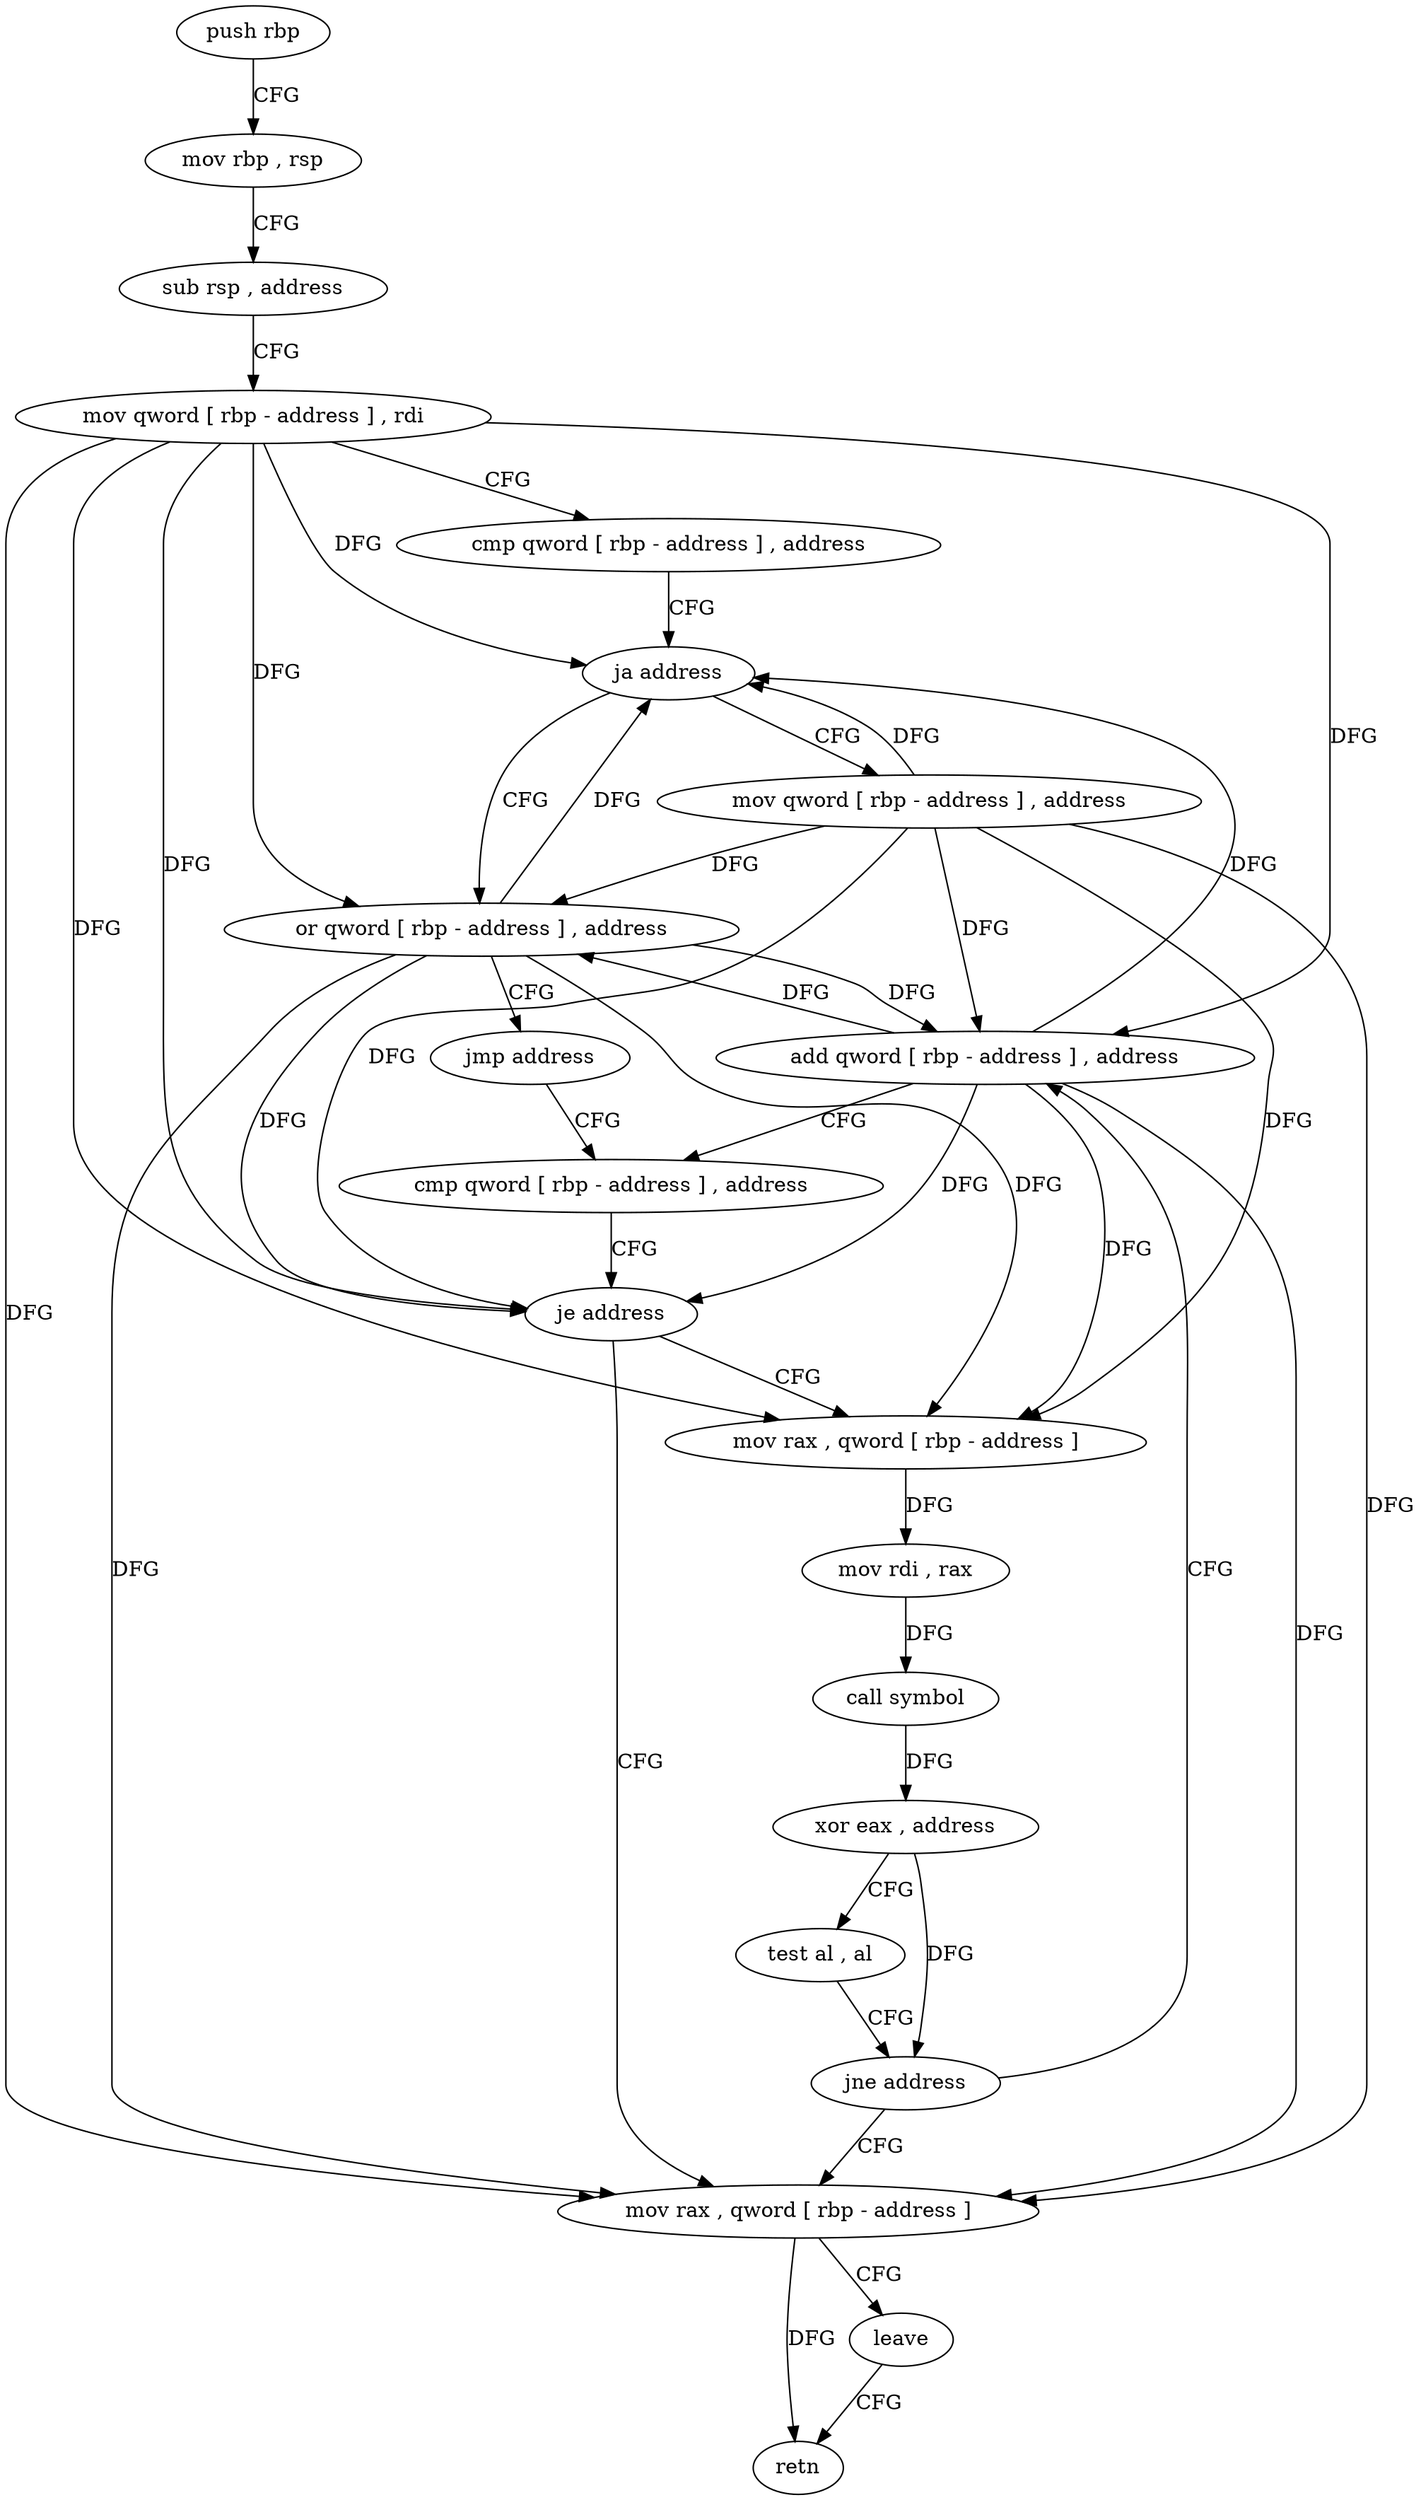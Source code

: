 digraph "func" {
"4305012" [label = "push rbp" ]
"4305013" [label = "mov rbp , rsp" ]
"4305016" [label = "sub rsp , address" ]
"4305020" [label = "mov qword [ rbp - address ] , rdi" ]
"4305024" [label = "cmp qword [ rbp - address ] , address" ]
"4305029" [label = "ja address" ]
"4305039" [label = "or qword [ rbp - address ] , address" ]
"4305031" [label = "mov qword [ rbp - address ] , address" ]
"4305044" [label = "jmp address" ]
"4305051" [label = "cmp qword [ rbp - address ] , address" ]
"4305056" [label = "je address" ]
"4305077" [label = "mov rax , qword [ rbp - address ]" ]
"4305058" [label = "mov rax , qword [ rbp - address ]" ]
"4305081" [label = "leave" ]
"4305082" [label = "retn" ]
"4305062" [label = "mov rdi , rax" ]
"4305065" [label = "call symbol" ]
"4305070" [label = "xor eax , address" ]
"4305073" [label = "test al , al" ]
"4305075" [label = "jne address" ]
"4305046" [label = "add qword [ rbp - address ] , address" ]
"4305012" -> "4305013" [ label = "CFG" ]
"4305013" -> "4305016" [ label = "CFG" ]
"4305016" -> "4305020" [ label = "CFG" ]
"4305020" -> "4305024" [ label = "CFG" ]
"4305020" -> "4305029" [ label = "DFG" ]
"4305020" -> "4305039" [ label = "DFG" ]
"4305020" -> "4305056" [ label = "DFG" ]
"4305020" -> "4305077" [ label = "DFG" ]
"4305020" -> "4305058" [ label = "DFG" ]
"4305020" -> "4305046" [ label = "DFG" ]
"4305024" -> "4305029" [ label = "CFG" ]
"4305029" -> "4305039" [ label = "CFG" ]
"4305029" -> "4305031" [ label = "CFG" ]
"4305039" -> "4305044" [ label = "CFG" ]
"4305039" -> "4305029" [ label = "DFG" ]
"4305039" -> "4305056" [ label = "DFG" ]
"4305039" -> "4305077" [ label = "DFG" ]
"4305039" -> "4305058" [ label = "DFG" ]
"4305039" -> "4305046" [ label = "DFG" ]
"4305031" -> "4305039" [ label = "DFG" ]
"4305031" -> "4305029" [ label = "DFG" ]
"4305031" -> "4305056" [ label = "DFG" ]
"4305031" -> "4305077" [ label = "DFG" ]
"4305031" -> "4305058" [ label = "DFG" ]
"4305031" -> "4305046" [ label = "DFG" ]
"4305044" -> "4305051" [ label = "CFG" ]
"4305051" -> "4305056" [ label = "CFG" ]
"4305056" -> "4305077" [ label = "CFG" ]
"4305056" -> "4305058" [ label = "CFG" ]
"4305077" -> "4305081" [ label = "CFG" ]
"4305077" -> "4305082" [ label = "DFG" ]
"4305058" -> "4305062" [ label = "DFG" ]
"4305081" -> "4305082" [ label = "CFG" ]
"4305062" -> "4305065" [ label = "DFG" ]
"4305065" -> "4305070" [ label = "DFG" ]
"4305070" -> "4305073" [ label = "CFG" ]
"4305070" -> "4305075" [ label = "DFG" ]
"4305073" -> "4305075" [ label = "CFG" ]
"4305075" -> "4305046" [ label = "CFG" ]
"4305075" -> "4305077" [ label = "CFG" ]
"4305046" -> "4305051" [ label = "CFG" ]
"4305046" -> "4305029" [ label = "DFG" ]
"4305046" -> "4305039" [ label = "DFG" ]
"4305046" -> "4305056" [ label = "DFG" ]
"4305046" -> "4305077" [ label = "DFG" ]
"4305046" -> "4305058" [ label = "DFG" ]
}
